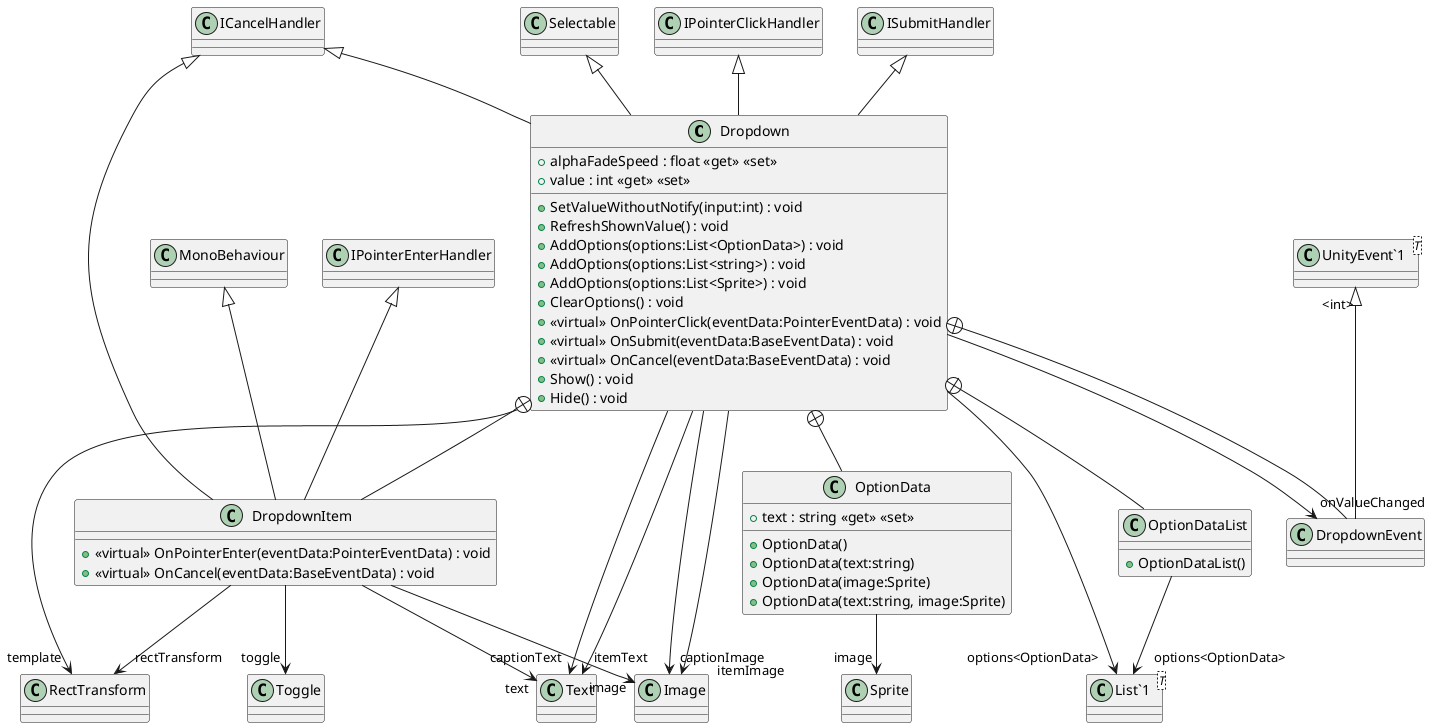 @startuml
class Dropdown {
    + alphaFadeSpeed : float <<get>> <<set>>
    + value : int <<get>> <<set>>
    + SetValueWithoutNotify(input:int) : void
    + RefreshShownValue() : void
    + AddOptions(options:List<OptionData>) : void
    + AddOptions(options:List<string>) : void
    + AddOptions(options:List<Sprite>) : void
    + ClearOptions() : void
    + <<virtual>> OnPointerClick(eventData:PointerEventData) : void
    + <<virtual>> OnSubmit(eventData:BaseEventData) : void
    + <<virtual>> OnCancel(eventData:BaseEventData) : void
    + Show() : void
    + Hide() : void
}
class DropdownItem {
    + <<virtual>> OnPointerEnter(eventData:PointerEventData) : void
    + <<virtual>> OnCancel(eventData:BaseEventData) : void
}
class OptionData {
    + text : string <<get>> <<set>>
    + OptionData()
    + OptionData(text:string)
    + OptionData(image:Sprite)
    + OptionData(text:string, image:Sprite)
}
class OptionDataList {
    + OptionDataList()
}
class DropdownEvent {
}
class "List`1"<T> {
}
class "UnityEvent`1"<T> {
}
Selectable <|-- Dropdown
IPointerClickHandler <|-- Dropdown
ISubmitHandler <|-- Dropdown
ICancelHandler <|-- Dropdown
Dropdown --> "template" RectTransform
Dropdown --> "captionText" Text
Dropdown --> "captionImage" Image
Dropdown --> "itemText" Text
Dropdown --> "itemImage" Image
Dropdown --> "options<OptionData>" "List`1"
Dropdown --> "onValueChanged" DropdownEvent
Dropdown +-- DropdownItem
MonoBehaviour <|-- DropdownItem
IPointerEnterHandler <|-- DropdownItem
ICancelHandler <|-- DropdownItem
DropdownItem --> "text" Text
DropdownItem --> "image" Image
DropdownItem --> "rectTransform" RectTransform
DropdownItem --> "toggle" Toggle
Dropdown +-- OptionData
OptionData --> "image" Sprite
Dropdown +-- OptionDataList
OptionDataList --> "options<OptionData>" "List`1"
Dropdown +-- DropdownEvent
"UnityEvent`1" "<int>" <|-- DropdownEvent
@enduml
